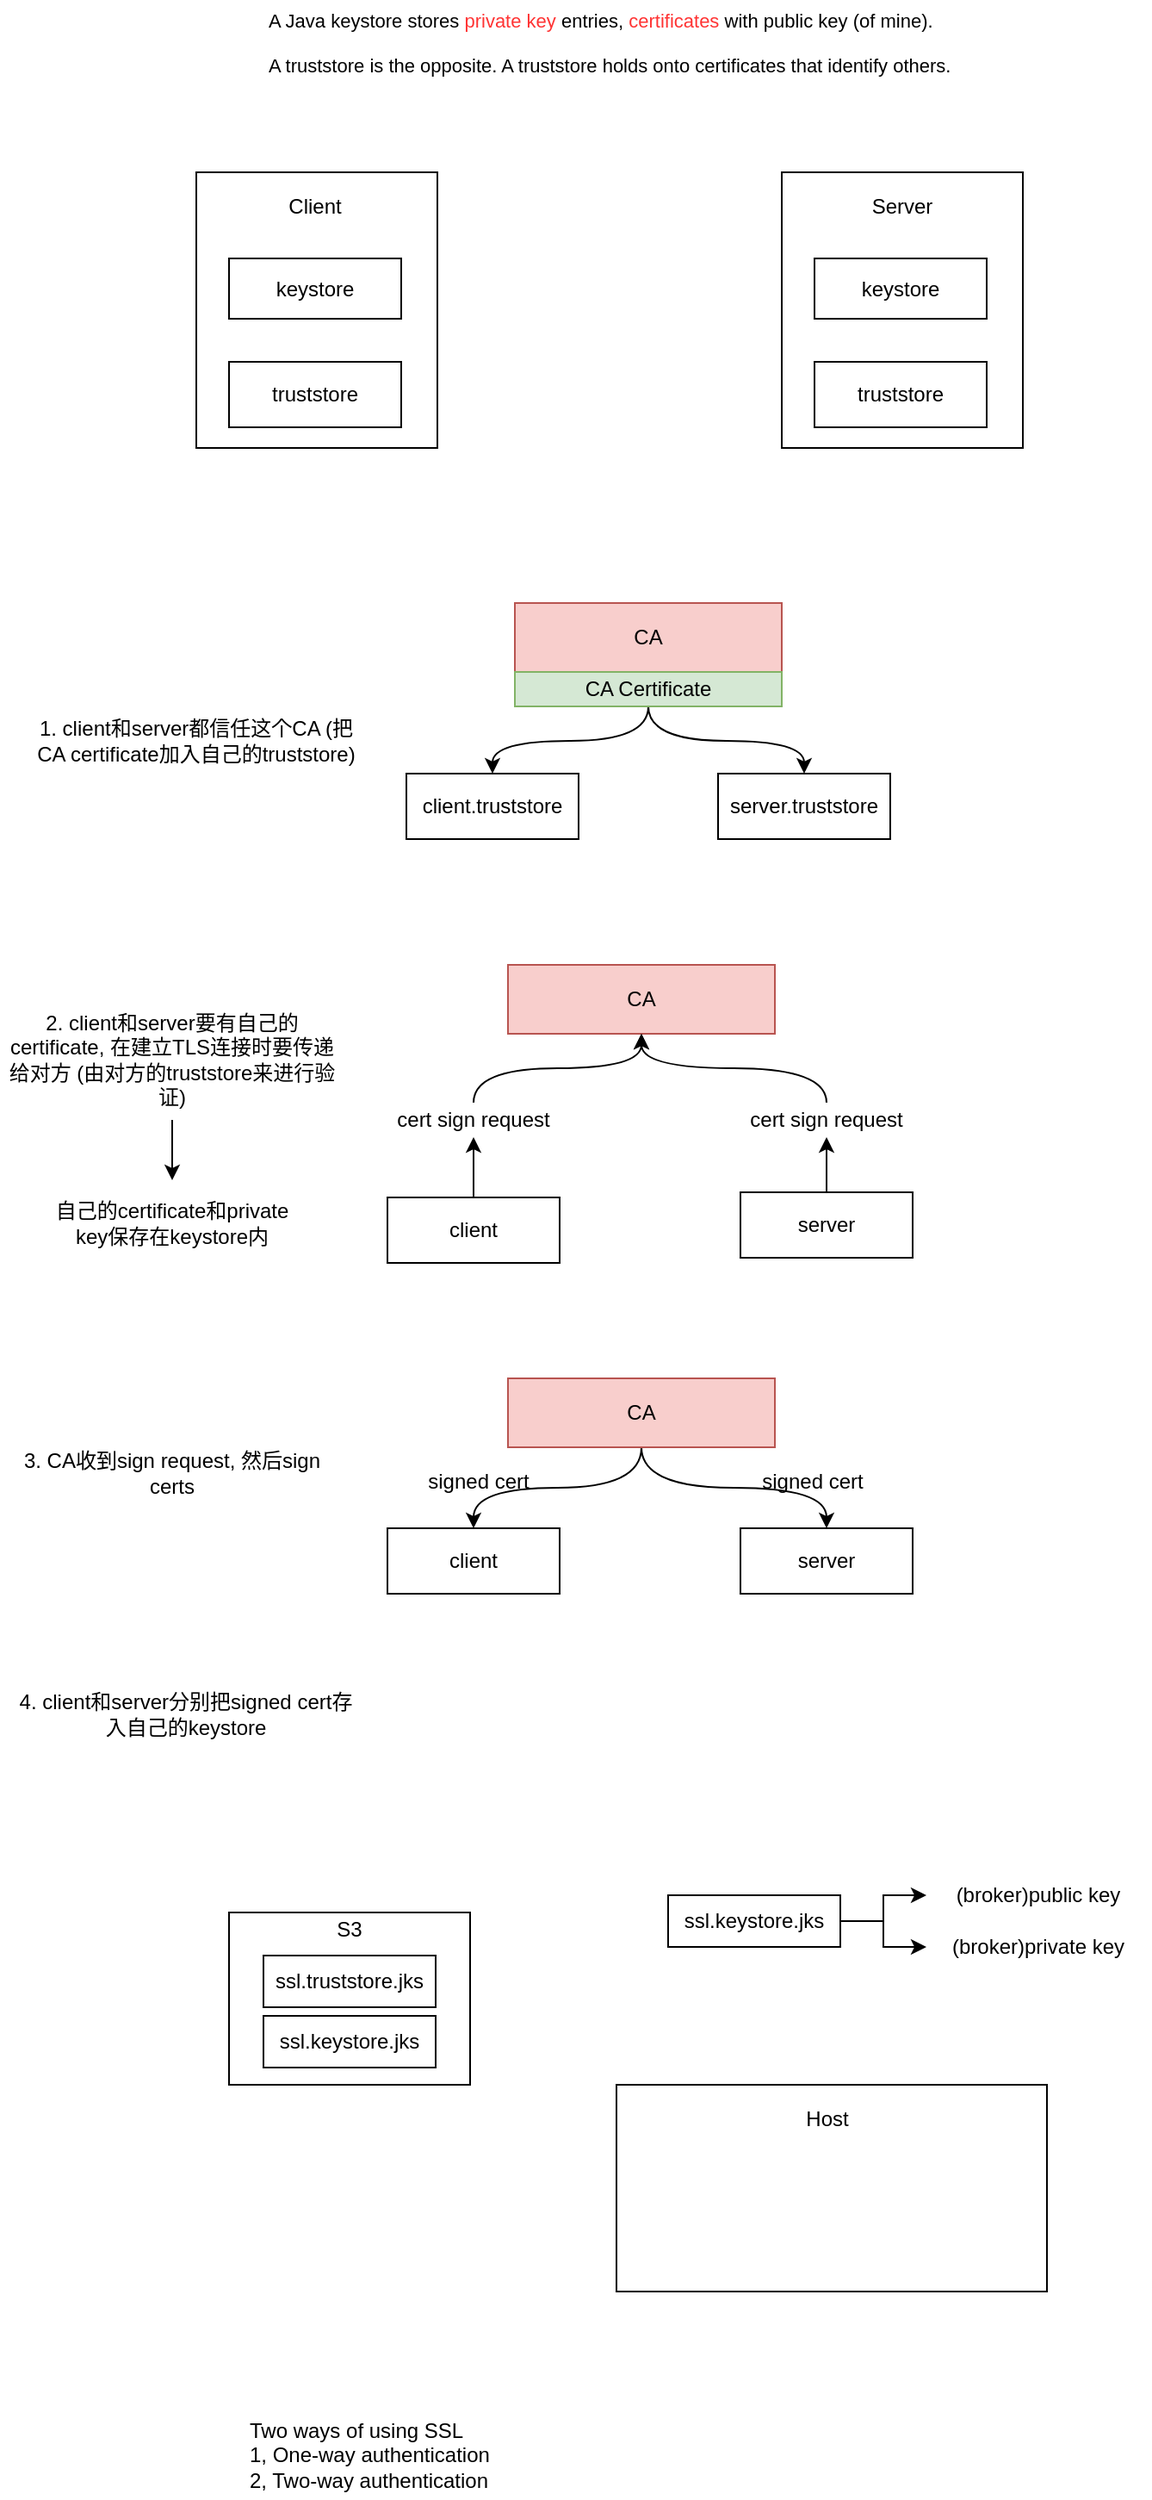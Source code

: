 <mxfile version="20.8.15" type="github">
  <diagram id="VqWRD1eYdqXnjN061D67" name="Page-1">
    <mxGraphModel dx="794" dy="1625" grid="1" gridSize="10" guides="1" tooltips="1" connect="1" arrows="1" fold="1" page="1" pageScale="1" pageWidth="827" pageHeight="1169" math="0" shadow="0">
      <root>
        <mxCell id="0" />
        <mxCell id="1" parent="0" />
        <mxCell id="977nJjWM0UaJ1cPmPAfp-1" value="" style="rounded=0;whiteSpace=wrap;html=1;" parent="1" vertex="1">
          <mxGeometry x="184" y="1020" width="140" height="100" as="geometry" />
        </mxCell>
        <mxCell id="977nJjWM0UaJ1cPmPAfp-2" value="S3" style="text;html=1;strokeColor=none;fillColor=none;align=center;verticalAlign=middle;whiteSpace=wrap;rounded=0;" parent="1" vertex="1">
          <mxGeometry x="229" y="1020" width="50" height="20" as="geometry" />
        </mxCell>
        <mxCell id="977nJjWM0UaJ1cPmPAfp-3" value="ssl.truststore.jks" style="rounded=0;whiteSpace=wrap;html=1;" parent="1" vertex="1">
          <mxGeometry x="204" y="1045" width="100" height="30" as="geometry" />
        </mxCell>
        <mxCell id="977nJjWM0UaJ1cPmPAfp-4" value="ssl.keystore.jks" style="rounded=0;whiteSpace=wrap;html=1;" parent="1" vertex="1">
          <mxGeometry x="204" y="1080" width="100" height="30" as="geometry" />
        </mxCell>
        <mxCell id="977nJjWM0UaJ1cPmPAfp-5" value="" style="rounded=0;whiteSpace=wrap;html=1;" parent="1" vertex="1">
          <mxGeometry x="409" y="1120" width="250" height="120" as="geometry" />
        </mxCell>
        <mxCell id="977nJjWM0UaJ1cPmPAfp-6" value="Host" style="text;html=1;strokeColor=none;fillColor=none;align=center;verticalAlign=middle;whiteSpace=wrap;rounded=0;" parent="1" vertex="1">
          <mxGeometry x="509" y="1130" width="45" height="20" as="geometry" />
        </mxCell>
        <mxCell id="977nJjWM0UaJ1cPmPAfp-10" style="edgeStyle=orthogonalEdgeStyle;rounded=0;orthogonalLoop=1;jettySize=auto;html=1;entryX=0;entryY=0.5;entryDx=0;entryDy=0;" parent="1" source="977nJjWM0UaJ1cPmPAfp-7" target="977nJjWM0UaJ1cPmPAfp-8" edge="1">
          <mxGeometry relative="1" as="geometry" />
        </mxCell>
        <mxCell id="977nJjWM0UaJ1cPmPAfp-11" style="edgeStyle=orthogonalEdgeStyle;rounded=0;orthogonalLoop=1;jettySize=auto;html=1;entryX=0;entryY=0.5;entryDx=0;entryDy=0;" parent="1" source="977nJjWM0UaJ1cPmPAfp-7" target="977nJjWM0UaJ1cPmPAfp-9" edge="1">
          <mxGeometry relative="1" as="geometry" />
        </mxCell>
        <mxCell id="977nJjWM0UaJ1cPmPAfp-7" value="ssl.keystore.jks" style="rounded=0;whiteSpace=wrap;html=1;" parent="1" vertex="1">
          <mxGeometry x="439" y="1010" width="100" height="30" as="geometry" />
        </mxCell>
        <mxCell id="977nJjWM0UaJ1cPmPAfp-8" value="(broker)public key" style="text;html=1;strokeColor=none;fillColor=none;align=center;verticalAlign=middle;whiteSpace=wrap;rounded=0;" parent="1" vertex="1">
          <mxGeometry x="589" y="1000" width="130" height="20" as="geometry" />
        </mxCell>
        <mxCell id="977nJjWM0UaJ1cPmPAfp-9" value="(broker)private key" style="text;html=1;strokeColor=none;fillColor=none;align=center;verticalAlign=middle;whiteSpace=wrap;rounded=0;" parent="1" vertex="1">
          <mxGeometry x="589" y="1030" width="130" height="20" as="geometry" />
        </mxCell>
        <mxCell id="977nJjWM0UaJ1cPmPAfp-12" value="Two ways of using SSL&lt;br&gt;1, One-way authentication&lt;br&gt;2, Two-way authentication" style="text;html=1;strokeColor=none;fillColor=none;align=left;verticalAlign=middle;whiteSpace=wrap;rounded=0;" parent="1" vertex="1">
          <mxGeometry x="194" y="1310" width="185" height="50" as="geometry" />
        </mxCell>
        <mxCell id="977nJjWM0UaJ1cPmPAfp-14" value="" style="rounded=0;whiteSpace=wrap;html=1;" parent="1" vertex="1">
          <mxGeometry x="165" y="10" width="140" height="160" as="geometry" />
        </mxCell>
        <mxCell id="977nJjWM0UaJ1cPmPAfp-15" value="Client" style="text;html=1;strokeColor=none;fillColor=none;align=center;verticalAlign=middle;whiteSpace=wrap;rounded=0;" parent="1" vertex="1">
          <mxGeometry x="209" y="20" width="50" height="20" as="geometry" />
        </mxCell>
        <mxCell id="977nJjWM0UaJ1cPmPAfp-16" value="keystore" style="rounded=0;whiteSpace=wrap;html=1;" parent="1" vertex="1">
          <mxGeometry x="184" y="60" width="100" height="35" as="geometry" />
        </mxCell>
        <mxCell id="977nJjWM0UaJ1cPmPAfp-17" value="truststore" style="rounded=0;whiteSpace=wrap;html=1;" parent="1" vertex="1">
          <mxGeometry x="184" y="120" width="100" height="38" as="geometry" />
        </mxCell>
        <mxCell id="977nJjWM0UaJ1cPmPAfp-18" value="&lt;span style=&quot;box-sizing: border-box; font-family: Raleway, sans-serif; font-size: 11px; background-color: rgb(255, 255, 255);&quot;&gt;A Java keystore stores &lt;font color=&quot;#ff3333&quot;&gt;private key&lt;/font&gt; entries, &lt;font color=&quot;#ff3333&quot;&gt;certificates&lt;/font&gt; with public key (of mine).&lt;br&gt;&lt;br&gt;A truststore is the opposite. A truststore holds onto certificates that identify others.&lt;br&gt;&lt;/span&gt;" style="text;html=1;strokeColor=none;fillColor=none;align=left;verticalAlign=middle;whiteSpace=wrap;rounded=0;fontSize=11;fontStyle=0" parent="1" vertex="1">
          <mxGeometry x="205" y="-90" width="405" height="50" as="geometry" />
        </mxCell>
        <mxCell id="977nJjWM0UaJ1cPmPAfp-25" value="" style="rounded=0;whiteSpace=wrap;html=1;" parent="1" vertex="1">
          <mxGeometry x="505" y="10" width="140" height="160" as="geometry" />
        </mxCell>
        <mxCell id="977nJjWM0UaJ1cPmPAfp-26" value="Server" style="text;html=1;strokeColor=none;fillColor=none;align=center;verticalAlign=middle;whiteSpace=wrap;rounded=0;" parent="1" vertex="1">
          <mxGeometry x="550" y="20" width="50" height="20" as="geometry" />
        </mxCell>
        <mxCell id="977nJjWM0UaJ1cPmPAfp-27" value="keystore" style="rounded=0;whiteSpace=wrap;html=1;" parent="1" vertex="1">
          <mxGeometry x="524" y="60" width="100" height="35" as="geometry" />
        </mxCell>
        <mxCell id="977nJjWM0UaJ1cPmPAfp-28" value="truststore" style="rounded=0;whiteSpace=wrap;html=1;" parent="1" vertex="1">
          <mxGeometry x="524" y="120" width="100" height="38" as="geometry" />
        </mxCell>
        <mxCell id="cuo-gMMu6F1mj998WloA-1" value="CA" style="rounded=0;whiteSpace=wrap;html=1;fillColor=#f8cecc;strokeColor=#b85450;" parent="1" vertex="1">
          <mxGeometry x="350" y="260" width="155" height="40" as="geometry" />
        </mxCell>
        <mxCell id="rUbHjjRioy_Fn0qj38NF-8" style="edgeStyle=orthogonalEdgeStyle;curved=1;rounded=0;orthogonalLoop=1;jettySize=auto;html=1;" edge="1" parent="1" source="rUbHjjRioy_Fn0qj38NF-1" target="rUbHjjRioy_Fn0qj38NF-5">
          <mxGeometry relative="1" as="geometry" />
        </mxCell>
        <mxCell id="rUbHjjRioy_Fn0qj38NF-9" style="edgeStyle=orthogonalEdgeStyle;curved=1;rounded=0;orthogonalLoop=1;jettySize=auto;html=1;" edge="1" parent="1" source="rUbHjjRioy_Fn0qj38NF-1" target="rUbHjjRioy_Fn0qj38NF-6">
          <mxGeometry relative="1" as="geometry" />
        </mxCell>
        <mxCell id="rUbHjjRioy_Fn0qj38NF-1" value="CA Certificate" style="rounded=0;whiteSpace=wrap;html=1;fillColor=#d5e8d4;strokeColor=#82b366;" vertex="1" parent="1">
          <mxGeometry x="350" y="300" width="155" height="20" as="geometry" />
        </mxCell>
        <mxCell id="rUbHjjRioy_Fn0qj38NF-5" value="client.truststore" style="rounded=0;whiteSpace=wrap;html=1;" vertex="1" parent="1">
          <mxGeometry x="287" y="359" width="100" height="38" as="geometry" />
        </mxCell>
        <mxCell id="rUbHjjRioy_Fn0qj38NF-6" value="server.truststore" style="rounded=0;whiteSpace=wrap;html=1;" vertex="1" parent="1">
          <mxGeometry x="468" y="359" width="100" height="38" as="geometry" />
        </mxCell>
        <mxCell id="rUbHjjRioy_Fn0qj38NF-7" value="1. client和server都信任这个CA (把CA certificate加入自己的truststore)" style="text;html=1;strokeColor=none;fillColor=none;align=center;verticalAlign=middle;whiteSpace=wrap;rounded=0;" vertex="1" parent="1">
          <mxGeometry x="70" y="320" width="190" height="40" as="geometry" />
        </mxCell>
        <mxCell id="rUbHjjRioy_Fn0qj38NF-14" value="" style="edgeStyle=orthogonalEdgeStyle;curved=1;rounded=0;orthogonalLoop=1;jettySize=auto;html=1;" edge="1" parent="1" source="rUbHjjRioy_Fn0qj38NF-10" target="rUbHjjRioy_Fn0qj38NF-13">
          <mxGeometry relative="1" as="geometry" />
        </mxCell>
        <mxCell id="rUbHjjRioy_Fn0qj38NF-10" value="2. client和server要有自己的certificate, 在建立TLS连接时要传递给对方 (由对方的truststore来进行验证)" style="text;html=1;strokeColor=none;fillColor=none;align=center;verticalAlign=middle;whiteSpace=wrap;rounded=0;" vertex="1" parent="1">
          <mxGeometry x="51" y="490" width="200" height="70" as="geometry" />
        </mxCell>
        <mxCell id="rUbHjjRioy_Fn0qj38NF-19" value="" style="edgeStyle=orthogonalEdgeStyle;curved=1;rounded=0;orthogonalLoop=1;jettySize=auto;html=1;" edge="1" parent="1" source="rUbHjjRioy_Fn0qj38NF-11" target="rUbHjjRioy_Fn0qj38NF-17">
          <mxGeometry relative="1" as="geometry" />
        </mxCell>
        <mxCell id="rUbHjjRioy_Fn0qj38NF-11" value="client" style="rounded=0;whiteSpace=wrap;html=1;" vertex="1" parent="1">
          <mxGeometry x="276" y="605" width="100" height="38" as="geometry" />
        </mxCell>
        <mxCell id="rUbHjjRioy_Fn0qj38NF-20" value="" style="edgeStyle=orthogonalEdgeStyle;curved=1;rounded=0;orthogonalLoop=1;jettySize=auto;html=1;" edge="1" parent="1" source="rUbHjjRioy_Fn0qj38NF-12" target="rUbHjjRioy_Fn0qj38NF-18">
          <mxGeometry relative="1" as="geometry" />
        </mxCell>
        <mxCell id="rUbHjjRioy_Fn0qj38NF-12" value="server" style="rounded=0;whiteSpace=wrap;html=1;" vertex="1" parent="1">
          <mxGeometry x="481" y="602" width="100" height="38" as="geometry" />
        </mxCell>
        <mxCell id="rUbHjjRioy_Fn0qj38NF-13" value="自己的certificate和private key保存在keystore内" style="text;html=1;strokeColor=none;fillColor=none;align=center;verticalAlign=middle;whiteSpace=wrap;rounded=0;" vertex="1" parent="1">
          <mxGeometry x="76" y="595" width="150" height="50" as="geometry" />
        </mxCell>
        <mxCell id="rUbHjjRioy_Fn0qj38NF-15" value="CA" style="rounded=0;whiteSpace=wrap;html=1;fillColor=#f8cecc;strokeColor=#b85450;" vertex="1" parent="1">
          <mxGeometry x="346" y="470" width="155" height="40" as="geometry" />
        </mxCell>
        <mxCell id="rUbHjjRioy_Fn0qj38NF-21" style="edgeStyle=orthogonalEdgeStyle;curved=1;rounded=0;orthogonalLoop=1;jettySize=auto;html=1;" edge="1" parent="1" source="rUbHjjRioy_Fn0qj38NF-17" target="rUbHjjRioy_Fn0qj38NF-15">
          <mxGeometry relative="1" as="geometry" />
        </mxCell>
        <mxCell id="rUbHjjRioy_Fn0qj38NF-17" value="cert sign request" style="text;html=1;strokeColor=none;fillColor=none;align=center;verticalAlign=middle;whiteSpace=wrap;rounded=0;" vertex="1" parent="1">
          <mxGeometry x="268" y="550" width="116" height="20" as="geometry" />
        </mxCell>
        <mxCell id="rUbHjjRioy_Fn0qj38NF-22" style="edgeStyle=orthogonalEdgeStyle;curved=1;rounded=0;orthogonalLoop=1;jettySize=auto;html=1;entryX=0.5;entryY=1;entryDx=0;entryDy=0;" edge="1" parent="1" source="rUbHjjRioy_Fn0qj38NF-18" target="rUbHjjRioy_Fn0qj38NF-15">
          <mxGeometry relative="1" as="geometry" />
        </mxCell>
        <mxCell id="rUbHjjRioy_Fn0qj38NF-18" value="cert sign request" style="text;html=1;strokeColor=none;fillColor=none;align=center;verticalAlign=middle;whiteSpace=wrap;rounded=0;" vertex="1" parent="1">
          <mxGeometry x="473" y="550" width="116" height="20" as="geometry" />
        </mxCell>
        <mxCell id="rUbHjjRioy_Fn0qj38NF-27" value="3. CA收到sign request, 然后sign certs" style="text;html=1;strokeColor=none;fillColor=none;align=center;verticalAlign=middle;whiteSpace=wrap;rounded=0;" vertex="1" parent="1">
          <mxGeometry x="51" y="740" width="200" height="50" as="geometry" />
        </mxCell>
        <mxCell id="rUbHjjRioy_Fn0qj38NF-29" value="client" style="rounded=0;whiteSpace=wrap;html=1;" vertex="1" parent="1">
          <mxGeometry x="276" y="797" width="100" height="38" as="geometry" />
        </mxCell>
        <mxCell id="rUbHjjRioy_Fn0qj38NF-31" value="server" style="rounded=0;whiteSpace=wrap;html=1;" vertex="1" parent="1">
          <mxGeometry x="481" y="797" width="100" height="38" as="geometry" />
        </mxCell>
        <mxCell id="rUbHjjRioy_Fn0qj38NF-38" style="edgeStyle=orthogonalEdgeStyle;curved=1;rounded=0;orthogonalLoop=1;jettySize=auto;html=1;" edge="1" parent="1" source="rUbHjjRioy_Fn0qj38NF-33" target="rUbHjjRioy_Fn0qj38NF-29">
          <mxGeometry relative="1" as="geometry" />
        </mxCell>
        <mxCell id="rUbHjjRioy_Fn0qj38NF-39" style="edgeStyle=orthogonalEdgeStyle;curved=1;rounded=0;orthogonalLoop=1;jettySize=auto;html=1;entryX=0.5;entryY=0;entryDx=0;entryDy=0;" edge="1" parent="1" source="rUbHjjRioy_Fn0qj38NF-33" target="rUbHjjRioy_Fn0qj38NF-31">
          <mxGeometry relative="1" as="geometry" />
        </mxCell>
        <mxCell id="rUbHjjRioy_Fn0qj38NF-33" value="CA" style="rounded=0;whiteSpace=wrap;html=1;fillColor=#f8cecc;strokeColor=#b85450;" vertex="1" parent="1">
          <mxGeometry x="346" y="710" width="155" height="40" as="geometry" />
        </mxCell>
        <mxCell id="rUbHjjRioy_Fn0qj38NF-40" value="signed cert" style="text;html=1;strokeColor=none;fillColor=none;align=center;verticalAlign=middle;whiteSpace=wrap;rounded=0;" vertex="1" parent="1">
          <mxGeometry x="271" y="760" width="116" height="20" as="geometry" />
        </mxCell>
        <mxCell id="rUbHjjRioy_Fn0qj38NF-41" value="signed cert" style="text;html=1;strokeColor=none;fillColor=none;align=center;verticalAlign=middle;whiteSpace=wrap;rounded=0;" vertex="1" parent="1">
          <mxGeometry x="465" y="760" width="116" height="20" as="geometry" />
        </mxCell>
        <mxCell id="rUbHjjRioy_Fn0qj38NF-42" value="4. client和server分别把signed cert存入自己的keystore" style="text;html=1;strokeColor=none;fillColor=none;align=center;verticalAlign=middle;whiteSpace=wrap;rounded=0;" vertex="1" parent="1">
          <mxGeometry x="59" y="880" width="200" height="50" as="geometry" />
        </mxCell>
      </root>
    </mxGraphModel>
  </diagram>
</mxfile>

